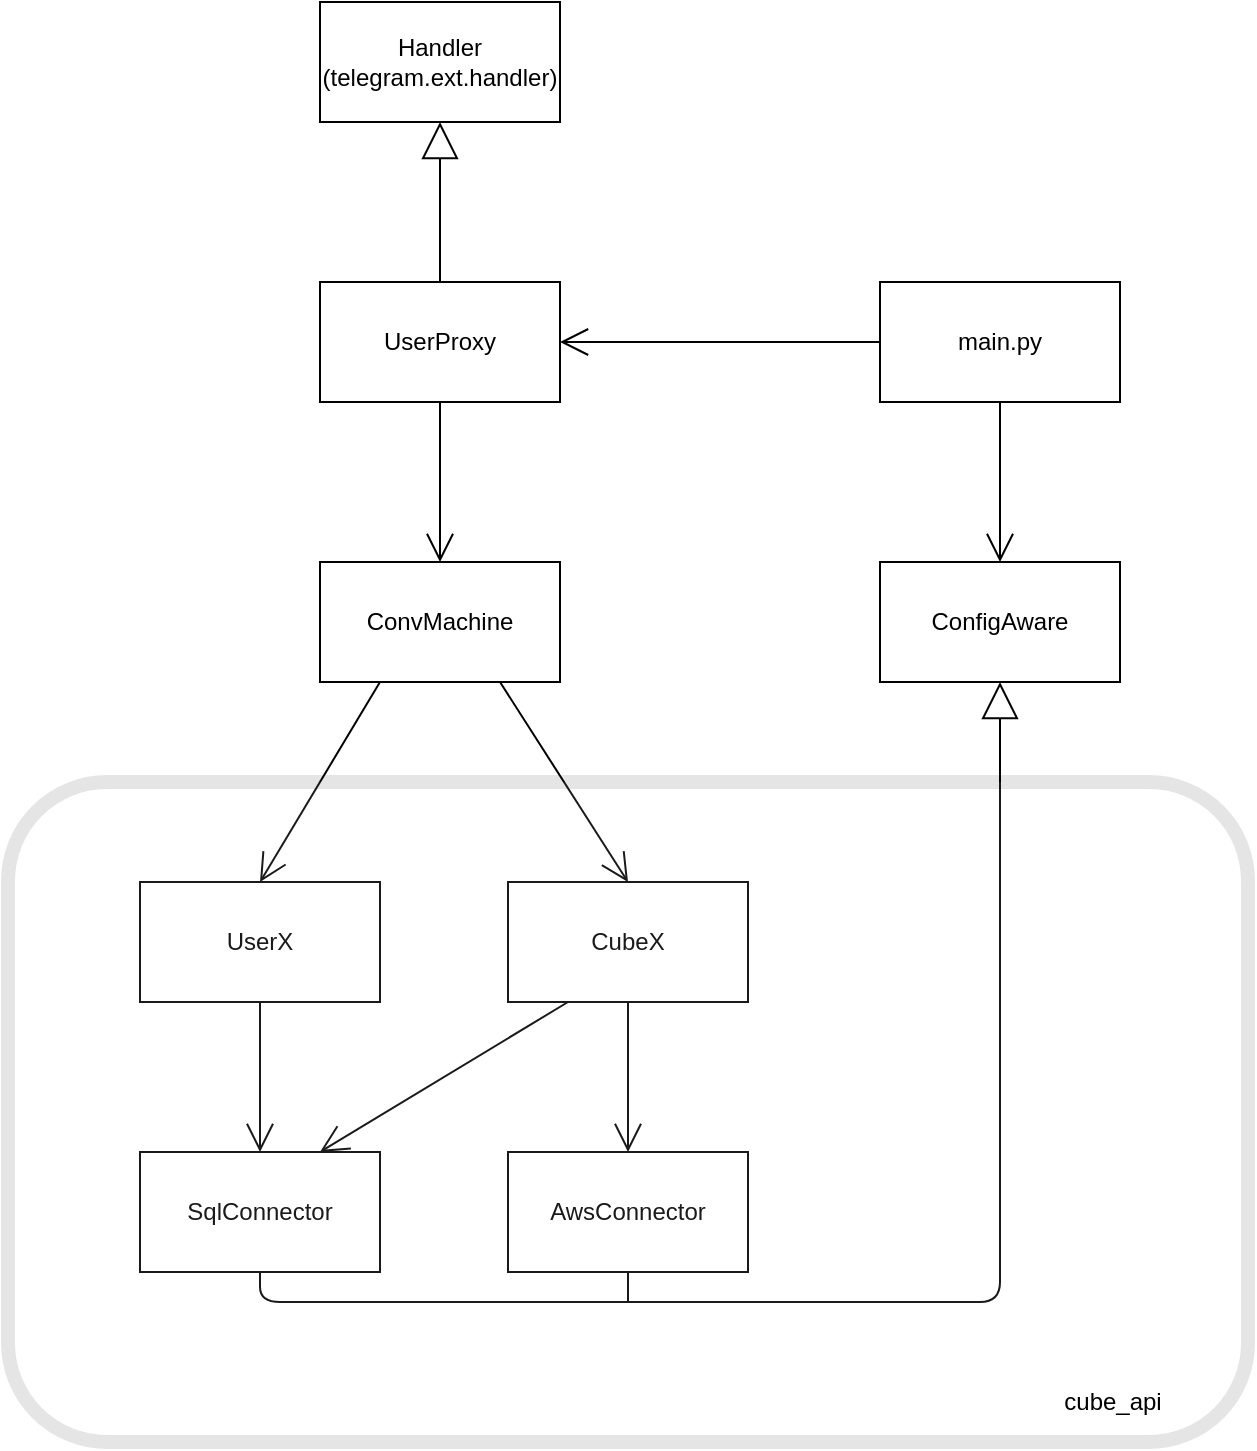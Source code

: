 <mxfile version="12.7.9" type="device"><diagram id="jVBUxWMsONlsO4jtfujj" name="Page-1"><mxGraphModel dx="1730" dy="2091" grid="1" gridSize="10" guides="1" tooltips="1" connect="1" arrows="1" fold="1" page="1" pageScale="1" pageWidth="827" pageHeight="1169" math="0" shadow="0"><root><mxCell id="0"/><mxCell id="1" parent="0"/><mxCell id="c4BL7g0Yqa4Cz6imp9OA-1" value="UserX" style="rounded=0;whiteSpace=wrap;html=1;" parent="1" vertex="1"><mxGeometry x="144" y="-570" width="120" height="60" as="geometry"/></mxCell><mxCell id="c4BL7g0Yqa4Cz6imp9OA-2" value="SqlConnector" style="rounded=0;whiteSpace=wrap;html=1;" parent="1" vertex="1"><mxGeometry x="144" y="-435" width="120" height="60" as="geometry"/></mxCell><mxCell id="c4BL7g0Yqa4Cz6imp9OA-3" value="CubeX" style="rounded=0;whiteSpace=wrap;html=1;" parent="1" vertex="1"><mxGeometry x="328" y="-570" width="120" height="60" as="geometry"/></mxCell><mxCell id="c4BL7g0Yqa4Cz6imp9OA-4" value="UserProxy" style="rounded=0;whiteSpace=wrap;html=1;" parent="1" vertex="1"><mxGeometry x="234" y="-870" width="120" height="60" as="geometry"/></mxCell><mxCell id="c4BL7g0Yqa4Cz6imp9OA-5" value="ConvMachine" style="rounded=0;whiteSpace=wrap;html=1;" parent="1" vertex="1"><mxGeometry x="234" y="-730" width="120" height="60" as="geometry"/></mxCell><mxCell id="c4BL7g0Yqa4Cz6imp9OA-6" value="ConfigAware" style="rounded=0;whiteSpace=wrap;html=1;" parent="1" vertex="1"><mxGeometry x="514" y="-730" width="120" height="60" as="geometry"/></mxCell><mxCell id="c4BL7g0Yqa4Cz6imp9OA-7" value="&lt;div&gt;AwsConnector&lt;/div&gt;" style="rounded=0;whiteSpace=wrap;html=1;" parent="1" vertex="1"><mxGeometry x="328" y="-435" width="120" height="60" as="geometry"/></mxCell><mxCell id="c4BL7g0Yqa4Cz6imp9OA-8" value="" style="endArrow=block;endSize=16;endFill=0;html=1;entryX=0.5;entryY=1;entryDx=0;entryDy=0;exitX=0.5;exitY=1;exitDx=0;exitDy=0;" parent="1" source="c4BL7g0Yqa4Cz6imp9OA-2" target="c4BL7g0Yqa4Cz6imp9OA-6" edge="1"><mxGeometry width="160" relative="1" as="geometry"><mxPoint x="194" y="-320" as="sourcePoint"/><mxPoint x="579" y="-620" as="targetPoint"/><Array as="points"><mxPoint x="204" y="-360"/><mxPoint x="574" y="-360"/></Array></mxGeometry></mxCell><mxCell id="c4BL7g0Yqa4Cz6imp9OA-10" value="&lt;div&gt;Handler&lt;/div&gt;&lt;div&gt;(telegram.ext.handler)&lt;br&gt;&lt;/div&gt;" style="rounded=0;whiteSpace=wrap;html=1;" parent="1" vertex="1"><mxGeometry x="234" y="-1010" width="120" height="60" as="geometry"/></mxCell><mxCell id="c4BL7g0Yqa4Cz6imp9OA-12" value="" style="endArrow=block;endSize=16;endFill=0;html=1;exitX=0.5;exitY=0;exitDx=0;exitDy=0;entryX=0.5;entryY=1;entryDx=0;entryDy=0;" parent="1" source="c4BL7g0Yqa4Cz6imp9OA-4" target="c4BL7g0Yqa4Cz6imp9OA-10" edge="1"><mxGeometry width="160" relative="1" as="geometry"><mxPoint x="461.5" y="-820" as="sourcePoint"/><mxPoint x="516.5" y="-920" as="targetPoint"/></mxGeometry></mxCell><mxCell id="c4BL7g0Yqa4Cz6imp9OA-13" value="" style="endArrow=open;endFill=1;endSize=12;html=1;exitX=0.75;exitY=1;exitDx=0;exitDy=0;entryX=0.5;entryY=0;entryDx=0;entryDy=0;" parent="1" source="c4BL7g0Yqa4Cz6imp9OA-5" target="c4BL7g0Yqa4Cz6imp9OA-3" edge="1"><mxGeometry width="160" relative="1" as="geometry"><mxPoint x="364" y="-750" as="sourcePoint"/><mxPoint x="464" y="-690" as="targetPoint"/></mxGeometry></mxCell><mxCell id="c4BL7g0Yqa4Cz6imp9OA-14" value="" style="endArrow=open;endFill=1;endSize=12;html=1;exitX=0.25;exitY=1;exitDx=0;exitDy=0;entryX=0.5;entryY=0;entryDx=0;entryDy=0;" parent="1" source="c4BL7g0Yqa4Cz6imp9OA-5" target="c4BL7g0Yqa4Cz6imp9OA-1" edge="1"><mxGeometry width="160" relative="1" as="geometry"><mxPoint x="398" y="-560" as="sourcePoint"/><mxPoint x="164" y="-730" as="targetPoint"/></mxGeometry></mxCell><mxCell id="c4BL7g0Yqa4Cz6imp9OA-15" value="" style="endArrow=open;endFill=1;endSize=12;html=1;entryX=0.5;entryY=0;entryDx=0;entryDy=0;exitX=0.5;exitY=1;exitDx=0;exitDy=0;" parent="1" source="c4BL7g0Yqa4Cz6imp9OA-4" target="c4BL7g0Yqa4Cz6imp9OA-5" edge="1"><mxGeometry width="160" relative="1" as="geometry"><mxPoint x="444" y="-810" as="sourcePoint"/><mxPoint x="274" y="-660" as="targetPoint"/></mxGeometry></mxCell><mxCell id="c4BL7g0Yqa4Cz6imp9OA-16" value="" style="endArrow=open;endFill=1;endSize=12;html=1;exitX=0.25;exitY=1;exitDx=0;exitDy=0;entryX=0.75;entryY=0;entryDx=0;entryDy=0;" parent="1" source="c4BL7g0Yqa4Cz6imp9OA-3" target="c4BL7g0Yqa4Cz6imp9OA-2" edge="1"><mxGeometry width="160" relative="1" as="geometry"><mxPoint x="418" y="-250" as="sourcePoint"/><mxPoint x="324" y="-440" as="targetPoint"/></mxGeometry></mxCell><mxCell id="c4BL7g0Yqa4Cz6imp9OA-18" value="" style="endArrow=open;endFill=1;endSize=12;html=1;entryX=0.5;entryY=0;entryDx=0;entryDy=0;exitX=0.5;exitY=1;exitDx=0;exitDy=0;" parent="1" source="c4BL7g0Yqa4Cz6imp9OA-1" target="c4BL7g0Yqa4Cz6imp9OA-2" edge="1"><mxGeometry width="160" relative="1" as="geometry"><mxPoint x="144" y="-480" as="sourcePoint"/><mxPoint x="334" y="-457.5" as="targetPoint"/></mxGeometry></mxCell><mxCell id="c4BL7g0Yqa4Cz6imp9OA-19" value="" style="endArrow=open;endFill=1;endSize=12;html=1;entryX=0.5;entryY=0;entryDx=0;entryDy=0;exitX=0.5;exitY=1;exitDx=0;exitDy=0;" parent="1" source="c4BL7g0Yqa4Cz6imp9OA-3" target="c4BL7g0Yqa4Cz6imp9OA-7" edge="1"><mxGeometry width="160" relative="1" as="geometry"><mxPoint x="534" y="-530" as="sourcePoint"/><mxPoint x="474" y="-610" as="targetPoint"/></mxGeometry></mxCell><mxCell id="c4BL7g0Yqa4Cz6imp9OA-20" value="" style="endArrow=none;html=1;entryX=0.5;entryY=1;entryDx=0;entryDy=0;" parent="1" target="c4BL7g0Yqa4Cz6imp9OA-7" edge="1"><mxGeometry width="50" height="50" relative="1" as="geometry"><mxPoint x="388" y="-360" as="sourcePoint"/><mxPoint x="474" y="-480" as="targetPoint"/></mxGeometry></mxCell><mxCell id="c4BL7g0Yqa4Cz6imp9OA-21" value="&lt;div&gt;main.py&lt;/div&gt;" style="rounded=0;whiteSpace=wrap;html=1;" parent="1" vertex="1"><mxGeometry x="514" y="-870" width="120" height="60" as="geometry"/></mxCell><mxCell id="c4BL7g0Yqa4Cz6imp9OA-22" value="" style="endArrow=open;endFill=1;endSize=12;html=1;entryX=1;entryY=0.5;entryDx=0;entryDy=0;exitX=0;exitY=0.5;exitDx=0;exitDy=0;" parent="1" source="c4BL7g0Yqa4Cz6imp9OA-21" target="c4BL7g0Yqa4Cz6imp9OA-4" edge="1"><mxGeometry width="160" relative="1" as="geometry"><mxPoint x="304" y="-800" as="sourcePoint"/><mxPoint x="304" y="-720" as="targetPoint"/></mxGeometry></mxCell><mxCell id="c4BL7g0Yqa4Cz6imp9OA-23" value="" style="endArrow=open;endFill=1;endSize=12;html=1;entryX=0.5;entryY=0;entryDx=0;entryDy=0;exitX=0.5;exitY=1;exitDx=0;exitDy=0;" parent="1" source="c4BL7g0Yqa4Cz6imp9OA-21" target="c4BL7g0Yqa4Cz6imp9OA-6" edge="1"><mxGeometry width="160" relative="1" as="geometry"><mxPoint x="524" y="-830" as="sourcePoint"/><mxPoint x="364" y="-830" as="targetPoint"/></mxGeometry></mxCell><mxCell id="c4BL7g0Yqa4Cz6imp9OA-28" value="&lt;div&gt;main.py&lt;/div&gt;" style="rounded=0;whiteSpace=wrap;html=1;" parent="1" vertex="1"><mxGeometry x="514" y="-870" width="120" height="60" as="geometry"/></mxCell><mxCell id="c4BL7g0Yqa4Cz6imp9OA-29" value="" style="rounded=1;whiteSpace=wrap;html=1;opacity=10;strokeWidth=7;" parent="1" vertex="1"><mxGeometry x="78" y="-620" width="620" height="330" as="geometry"/></mxCell><mxCell id="AttMuJwsLfqCoVLL2EeD-1" value="cube_api" style="text;html=1;align=center;verticalAlign=middle;resizable=0;points=[];autosize=1;" vertex="1" parent="1"><mxGeometry x="600" y="-320" width="60" height="20" as="geometry"/></mxCell></root></mxGraphModel></diagram></mxfile>